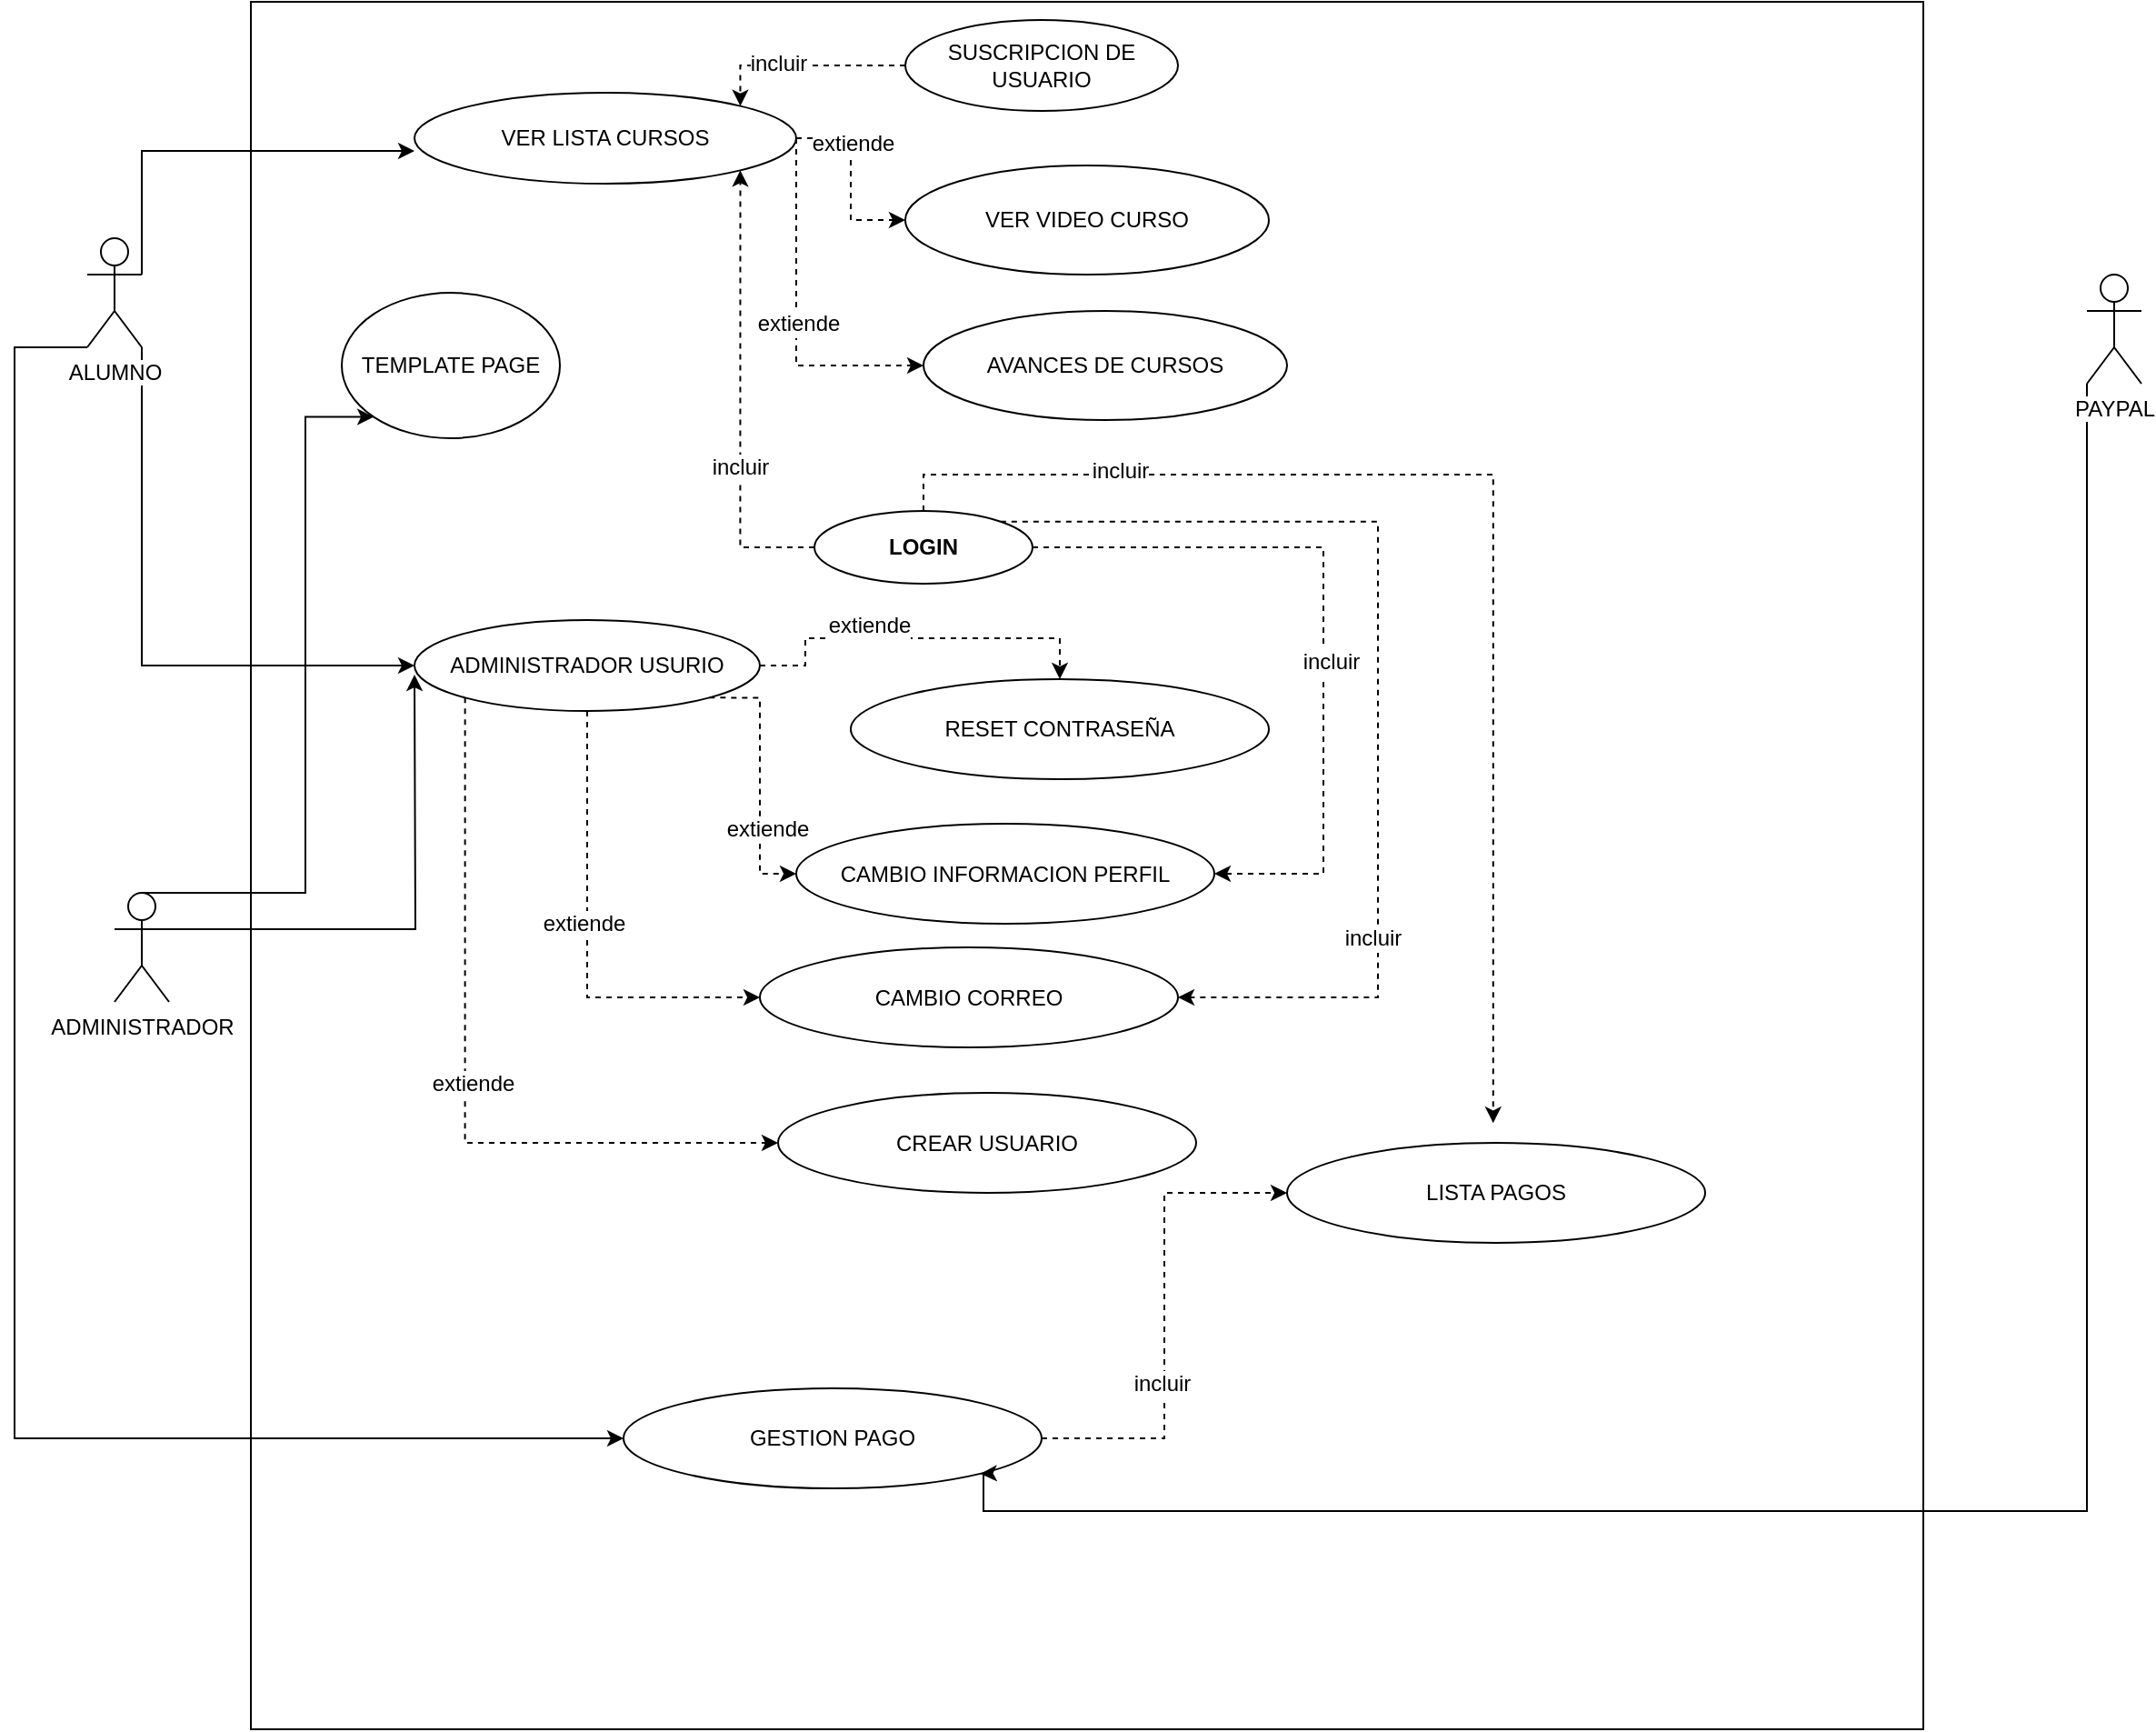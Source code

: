 <mxfile version="10.6.6" type="device"><diagram id="6BA8q4uLHScIbZXlFSX_" name="Page-1"><mxGraphModel dx="1400" dy="842" grid="1" gridSize="10" guides="1" tooltips="1" connect="1" arrows="1" fold="1" page="1" pageScale="1" pageWidth="850" pageHeight="1100" math="0" shadow="0"><root><mxCell id="0"/><mxCell id="1" parent="0"/><mxCell id="Qhv_NarZQSr1z9rOMteI-36" style="edgeStyle=orthogonalEdgeStyle;rounded=0;orthogonalLoop=1;jettySize=auto;html=1;exitX=1;exitY=1;exitDx=0;exitDy=0;exitPerimeter=0;entryX=0;entryY=0.5;entryDx=0;entryDy=0;" edge="1" parent="1" source="Qhv_NarZQSr1z9rOMteI-1" target="Qhv_NarZQSr1z9rOMteI-22"><mxGeometry relative="1" as="geometry"/></mxCell><mxCell id="Qhv_NarZQSr1z9rOMteI-37" style="edgeStyle=orthogonalEdgeStyle;rounded=0;orthogonalLoop=1;jettySize=auto;html=1;exitX=1;exitY=0.333;exitDx=0;exitDy=0;exitPerimeter=0;entryX=0;entryY=0.64;entryDx=0;entryDy=0;entryPerimeter=0;" edge="1" parent="1" source="Qhv_NarZQSr1z9rOMteI-1" target="Qhv_NarZQSr1z9rOMteI-4"><mxGeometry relative="1" as="geometry"><Array as="points"><mxPoint x="100" y="152"/></Array></mxGeometry></mxCell><mxCell id="Qhv_NarZQSr1z9rOMteI-43" style="edgeStyle=orthogonalEdgeStyle;rounded=0;orthogonalLoop=1;jettySize=auto;html=1;exitX=0;exitY=1;exitDx=0;exitDy=0;exitPerimeter=0;entryX=0;entryY=0.5;entryDx=0;entryDy=0;" edge="1" parent="1" source="Qhv_NarZQSr1z9rOMteI-1" target="Qhv_NarZQSr1z9rOMteI-42"><mxGeometry relative="1" as="geometry"><Array as="points"><mxPoint x="30" y="260"/><mxPoint x="30" y="860"/></Array></mxGeometry></mxCell><mxCell id="Qhv_NarZQSr1z9rOMteI-1" value="ALUMNO" style="shape=umlActor;verticalLabelPosition=bottom;labelBackgroundColor=#ffffff;verticalAlign=top;html=1;outlineConnect=0;" vertex="1" parent="1"><mxGeometry x="70" y="200" width="30" height="60" as="geometry"/></mxCell><mxCell id="Qhv_NarZQSr1z9rOMteI-2" value="" style="rounded=0;whiteSpace=wrap;html=1;fillColor=none;" vertex="1" parent="1"><mxGeometry x="160" y="70" width="920" height="950" as="geometry"/></mxCell><mxCell id="Qhv_NarZQSr1z9rOMteI-8" style="edgeStyle=orthogonalEdgeStyle;rounded=0;orthogonalLoop=1;jettySize=auto;html=1;exitX=0;exitY=0.5;exitDx=0;exitDy=0;dashed=1;entryX=1;entryY=1;entryDx=0;entryDy=0;" edge="1" parent="1" source="Qhv_NarZQSr1z9rOMteI-3" target="Qhv_NarZQSr1z9rOMteI-4"><mxGeometry relative="1" as="geometry"><Array as="points"><mxPoint x="429" y="370"/></Array></mxGeometry></mxCell><mxCell id="Qhv_NarZQSr1z9rOMteI-9" value="incluir" style="text;html=1;resizable=0;points=[];align=center;verticalAlign=middle;labelBackgroundColor=#ffffff;" vertex="1" connectable="0" parent="Qhv_NarZQSr1z9rOMteI-8"><mxGeometry x="-0.313" relative="1" as="geometry"><mxPoint as="offset"/></mxGeometry></mxCell><mxCell id="Qhv_NarZQSr1z9rOMteI-32" style="edgeStyle=orthogonalEdgeStyle;rounded=0;orthogonalLoop=1;jettySize=auto;html=1;exitX=1;exitY=0.5;exitDx=0;exitDy=0;entryX=1;entryY=0.5;entryDx=0;entryDy=0;dashed=1;" edge="1" parent="1" source="Qhv_NarZQSr1z9rOMteI-3" target="Qhv_NarZQSr1z9rOMteI-24"><mxGeometry relative="1" as="geometry"><Array as="points"><mxPoint x="750" y="370"/><mxPoint x="750" y="550"/></Array></mxGeometry></mxCell><mxCell id="Qhv_NarZQSr1z9rOMteI-33" value="incluir" style="text;html=1;resizable=0;points=[];align=center;verticalAlign=middle;labelBackgroundColor=#ffffff;" vertex="1" connectable="0" parent="Qhv_NarZQSr1z9rOMteI-32"><mxGeometry x="-0.2" y="-63" relative="1" as="geometry"><mxPoint x="67" y="63" as="offset"/></mxGeometry></mxCell><mxCell id="Qhv_NarZQSr1z9rOMteI-34" style="edgeStyle=orthogonalEdgeStyle;rounded=0;orthogonalLoop=1;jettySize=auto;html=1;exitX=1;exitY=0;exitDx=0;exitDy=0;entryX=1;entryY=0.5;entryDx=0;entryDy=0;dashed=1;" edge="1" parent="1" source="Qhv_NarZQSr1z9rOMteI-3" target="Qhv_NarZQSr1z9rOMteI-25"><mxGeometry relative="1" as="geometry"><Array as="points"><mxPoint x="780" y="356"/><mxPoint x="780" y="618"/></Array></mxGeometry></mxCell><mxCell id="Qhv_NarZQSr1z9rOMteI-35" value="incluir" style="text;html=1;resizable=0;points=[];align=center;verticalAlign=middle;labelBackgroundColor=#ffffff;" vertex="1" connectable="0" parent="Qhv_NarZQSr1z9rOMteI-34"><mxGeometry x="0.507" y="-3" relative="1" as="geometry"><mxPoint as="offset"/></mxGeometry></mxCell><mxCell id="Qhv_NarZQSr1z9rOMteI-45" style="edgeStyle=orthogonalEdgeStyle;rounded=0;orthogonalLoop=1;jettySize=auto;html=1;exitX=0.5;exitY=0;exitDx=0;exitDy=0;dashed=1;entryX=0.493;entryY=-0.197;entryDx=0;entryDy=0;entryPerimeter=0;" edge="1" parent="1" source="Qhv_NarZQSr1z9rOMteI-3" target="Qhv_NarZQSr1z9rOMteI-51"><mxGeometry relative="1" as="geometry"><Array as="points"/></mxGeometry></mxCell><mxCell id="Qhv_NarZQSr1z9rOMteI-46" value="incluir" style="text;html=1;resizable=0;points=[];align=center;verticalAlign=middle;labelBackgroundColor=#ffffff;" vertex="1" connectable="0" parent="Qhv_NarZQSr1z9rOMteI-45"><mxGeometry x="-0.629" y="2" relative="1" as="geometry"><mxPoint as="offset"/></mxGeometry></mxCell><mxCell id="Qhv_NarZQSr1z9rOMteI-3" value="&lt;b&gt;LOGIN&lt;/b&gt;" style="ellipse;whiteSpace=wrap;html=1;fillColor=none;" vertex="1" parent="1"><mxGeometry x="470" y="350" width="120" height="40" as="geometry"/></mxCell><mxCell id="Qhv_NarZQSr1z9rOMteI-14" style="edgeStyle=orthogonalEdgeStyle;rounded=0;orthogonalLoop=1;jettySize=auto;html=1;exitX=1;exitY=0.5;exitDx=0;exitDy=0;entryX=0;entryY=0.5;entryDx=0;entryDy=0;dashed=1;" edge="1" parent="1" source="Qhv_NarZQSr1z9rOMteI-4" target="Qhv_NarZQSr1z9rOMteI-10"><mxGeometry relative="1" as="geometry"/></mxCell><mxCell id="Qhv_NarZQSr1z9rOMteI-15" value="extiende" style="text;html=1;resizable=0;points=[];align=center;verticalAlign=middle;labelBackgroundColor=#ffffff;" vertex="1" connectable="0" parent="Qhv_NarZQSr1z9rOMteI-14"><mxGeometry x="-0.429" y="-3" relative="1" as="geometry"><mxPoint x="4" y="3" as="offset"/></mxGeometry></mxCell><mxCell id="Qhv_NarZQSr1z9rOMteI-16" style="edgeStyle=orthogonalEdgeStyle;rounded=0;orthogonalLoop=1;jettySize=auto;html=1;exitX=1;exitY=0.5;exitDx=0;exitDy=0;entryX=0;entryY=0.5;entryDx=0;entryDy=0;dashed=1;" edge="1" parent="1" source="Qhv_NarZQSr1z9rOMteI-4" target="Qhv_NarZQSr1z9rOMteI-13"><mxGeometry relative="1" as="geometry"><Array as="points"><mxPoint x="460" y="270"/></Array></mxGeometry></mxCell><mxCell id="Qhv_NarZQSr1z9rOMteI-17" value="extiende" style="text;html=1;resizable=0;points=[];align=center;verticalAlign=middle;labelBackgroundColor=#ffffff;" vertex="1" connectable="0" parent="Qhv_NarZQSr1z9rOMteI-16"><mxGeometry x="0.046" y="1" relative="1" as="geometry"><mxPoint as="offset"/></mxGeometry></mxCell><mxCell id="Qhv_NarZQSr1z9rOMteI-4" value="VER LISTA CURSOS" style="ellipse;whiteSpace=wrap;html=1;fillColor=none;" vertex="1" parent="1"><mxGeometry x="250" y="120" width="210" height="50" as="geometry"/></mxCell><mxCell id="Qhv_NarZQSr1z9rOMteI-6" style="edgeStyle=orthogonalEdgeStyle;rounded=0;orthogonalLoop=1;jettySize=auto;html=1;exitX=0;exitY=0.5;exitDx=0;exitDy=0;entryX=1;entryY=0;entryDx=0;entryDy=0;dashed=1;" edge="1" parent="1" source="Qhv_NarZQSr1z9rOMteI-5" target="Qhv_NarZQSr1z9rOMteI-4"><mxGeometry relative="1" as="geometry"><Array as="points"><mxPoint x="429" y="105"/></Array></mxGeometry></mxCell><mxCell id="Qhv_NarZQSr1z9rOMteI-7" value="incluir" style="text;html=1;resizable=0;points=[];align=center;verticalAlign=middle;labelBackgroundColor=#ffffff;" vertex="1" connectable="0" parent="Qhv_NarZQSr1z9rOMteI-6"><mxGeometry x="0.239" y="-1" relative="1" as="geometry"><mxPoint as="offset"/></mxGeometry></mxCell><mxCell id="Qhv_NarZQSr1z9rOMteI-5" value="SUSCRIPCION DE USUARIO" style="ellipse;whiteSpace=wrap;html=1;fillColor=none;" vertex="1" parent="1"><mxGeometry x="520" y="80" width="150" height="50" as="geometry"/></mxCell><mxCell id="Qhv_NarZQSr1z9rOMteI-10" value="VER VIDEO CURSO" style="ellipse;whiteSpace=wrap;html=1;fillColor=none;" vertex="1" parent="1"><mxGeometry x="520" y="160" width="200" height="60" as="geometry"/></mxCell><mxCell id="Qhv_NarZQSr1z9rOMteI-13" value="AVANCES DE CURSOS" style="ellipse;whiteSpace=wrap;html=1;fillColor=none;" vertex="1" parent="1"><mxGeometry x="530" y="240" width="200" height="60" as="geometry"/></mxCell><mxCell id="Qhv_NarZQSr1z9rOMteI-26" style="edgeStyle=orthogonalEdgeStyle;rounded=0;orthogonalLoop=1;jettySize=auto;html=1;exitX=0.5;exitY=1;exitDx=0;exitDy=0;entryX=0;entryY=0.5;entryDx=0;entryDy=0;dashed=1;" edge="1" parent="1" source="Qhv_NarZQSr1z9rOMteI-22" target="Qhv_NarZQSr1z9rOMteI-25"><mxGeometry relative="1" as="geometry"/></mxCell><mxCell id="Qhv_NarZQSr1z9rOMteI-27" value="extiende" style="text;html=1;resizable=0;points=[];align=center;verticalAlign=middle;labelBackgroundColor=#ffffff;" vertex="1" connectable="0" parent="Qhv_NarZQSr1z9rOMteI-26"><mxGeometry x="-0.075" y="-2" relative="1" as="geometry"><mxPoint as="offset"/></mxGeometry></mxCell><mxCell id="Qhv_NarZQSr1z9rOMteI-28" style="edgeStyle=orthogonalEdgeStyle;rounded=0;orthogonalLoop=1;jettySize=auto;html=1;exitX=1;exitY=1;exitDx=0;exitDy=0;entryX=0;entryY=0.5;entryDx=0;entryDy=0;dashed=1;" edge="1" parent="1" source="Qhv_NarZQSr1z9rOMteI-22" target="Qhv_NarZQSr1z9rOMteI-24"><mxGeometry relative="1" as="geometry"><Array as="points"><mxPoint x="440" y="453"/><mxPoint x="440" y="550"/></Array></mxGeometry></mxCell><mxCell id="Qhv_NarZQSr1z9rOMteI-29" value="extiende" style="text;html=1;resizable=0;points=[];align=center;verticalAlign=middle;labelBackgroundColor=#ffffff;" vertex="1" connectable="0" parent="Qhv_NarZQSr1z9rOMteI-28"><mxGeometry x="0.379" y="4" relative="1" as="geometry"><mxPoint as="offset"/></mxGeometry></mxCell><mxCell id="Qhv_NarZQSr1z9rOMteI-30" style="edgeStyle=orthogonalEdgeStyle;rounded=0;orthogonalLoop=1;jettySize=auto;html=1;exitX=1;exitY=0.5;exitDx=0;exitDy=0;entryX=0.5;entryY=0;entryDx=0;entryDy=0;dashed=1;" edge="1" parent="1" source="Qhv_NarZQSr1z9rOMteI-22" target="Qhv_NarZQSr1z9rOMteI-23"><mxGeometry relative="1" as="geometry"><Array as="points"><mxPoint x="465" y="435"/><mxPoint x="465" y="420"/><mxPoint x="605" y="420"/></Array></mxGeometry></mxCell><mxCell id="Qhv_NarZQSr1z9rOMteI-31" value="extiende" style="text;html=1;resizable=0;points=[];align=center;verticalAlign=middle;labelBackgroundColor=#ffffff;" vertex="1" connectable="0" parent="Qhv_NarZQSr1z9rOMteI-30"><mxGeometry x="-0.261" y="7" relative="1" as="geometry"><mxPoint as="offset"/></mxGeometry></mxCell><mxCell id="Qhv_NarZQSr1z9rOMteI-40" style="edgeStyle=orthogonalEdgeStyle;rounded=0;orthogonalLoop=1;jettySize=auto;html=1;exitX=0;exitY=1;exitDx=0;exitDy=0;entryX=0;entryY=0.5;entryDx=0;entryDy=0;dashed=1;" edge="1" parent="1" source="Qhv_NarZQSr1z9rOMteI-22" target="Qhv_NarZQSr1z9rOMteI-39"><mxGeometry relative="1" as="geometry"><Array as="points"><mxPoint x="278" y="698"/></Array></mxGeometry></mxCell><mxCell id="Qhv_NarZQSr1z9rOMteI-41" value="extiende" style="text;html=1;resizable=0;points=[];align=center;verticalAlign=middle;labelBackgroundColor=#ffffff;" vertex="1" connectable="0" parent="Qhv_NarZQSr1z9rOMteI-40"><mxGeometry x="0.017" y="4" relative="1" as="geometry"><mxPoint as="offset"/></mxGeometry></mxCell><mxCell id="Qhv_NarZQSr1z9rOMteI-22" value="ADMINISTRADOR USURIO" style="ellipse;whiteSpace=wrap;html=1;fillColor=none;" vertex="1" parent="1"><mxGeometry x="250" y="410" width="190" height="50" as="geometry"/></mxCell><mxCell id="Qhv_NarZQSr1z9rOMteI-23" value="RESET CONTRASEÑA" style="ellipse;whiteSpace=wrap;html=1;fillColor=none;" vertex="1" parent="1"><mxGeometry x="490" y="442.5" width="230" height="55" as="geometry"/></mxCell><mxCell id="Qhv_NarZQSr1z9rOMteI-24" value="CAMBIO INFORMACION PERFIL" style="ellipse;whiteSpace=wrap;html=1;fillColor=none;" vertex="1" parent="1"><mxGeometry x="460" y="522" width="230" height="55" as="geometry"/></mxCell><mxCell id="Qhv_NarZQSr1z9rOMteI-25" value="CAMBIO CORREO" style="ellipse;whiteSpace=wrap;html=1;fillColor=none;" vertex="1" parent="1"><mxGeometry x="440" y="590" width="230" height="55" as="geometry"/></mxCell><mxCell id="Qhv_NarZQSr1z9rOMteI-39" value="CREAR USUARIO" style="ellipse;whiteSpace=wrap;html=1;fillColor=none;" vertex="1" parent="1"><mxGeometry x="450" y="670" width="230" height="55" as="geometry"/></mxCell><mxCell id="Qhv_NarZQSr1z9rOMteI-63" style="edgeStyle=orthogonalEdgeStyle;rounded=0;orthogonalLoop=1;jettySize=auto;html=1;exitX=1;exitY=0.5;exitDx=0;exitDy=0;entryX=0;entryY=0.5;entryDx=0;entryDy=0;dashed=1;" edge="1" parent="1" source="Qhv_NarZQSr1z9rOMteI-42" target="Qhv_NarZQSr1z9rOMteI-51"><mxGeometry relative="1" as="geometry"/></mxCell><mxCell id="Qhv_NarZQSr1z9rOMteI-64" value="incluir" style="text;html=1;resizable=0;points=[];align=center;verticalAlign=middle;labelBackgroundColor=#ffffff;" vertex="1" connectable="0" parent="Qhv_NarZQSr1z9rOMteI-63"><mxGeometry x="-0.279" y="2" relative="1" as="geometry"><mxPoint as="offset"/></mxGeometry></mxCell><mxCell id="Qhv_NarZQSr1z9rOMteI-42" value="GESTION PAGO" style="ellipse;whiteSpace=wrap;html=1;fillColor=none;" vertex="1" parent="1"><mxGeometry x="365" y="832.5" width="230" height="55" as="geometry"/></mxCell><mxCell id="Qhv_NarZQSr1z9rOMteI-51" value="LISTA PAGOS" style="ellipse;whiteSpace=wrap;html=1;fillColor=none;" vertex="1" parent="1"><mxGeometry x="730" y="697.5" width="230" height="55" as="geometry"/></mxCell><mxCell id="Qhv_NarZQSr1z9rOMteI-58" style="edgeStyle=orthogonalEdgeStyle;rounded=0;orthogonalLoop=1;jettySize=auto;html=1;exitX=0;exitY=1;exitDx=0;exitDy=0;exitPerimeter=0;entryX=1;entryY=1;entryDx=0;entryDy=0;" edge="1" parent="1" source="Qhv_NarZQSr1z9rOMteI-57" target="Qhv_NarZQSr1z9rOMteI-42"><mxGeometry relative="1" as="geometry"><Array as="points"><mxPoint x="1170" y="900"/><mxPoint x="563" y="900"/></Array></mxGeometry></mxCell><mxCell id="Qhv_NarZQSr1z9rOMteI-57" value="PAYPAL" style="shape=umlActor;verticalLabelPosition=bottom;labelBackgroundColor=#ffffff;verticalAlign=top;html=1;outlineConnect=0;fillColor=none;" vertex="1" parent="1"><mxGeometry x="1170" y="220" width="30" height="60" as="geometry"/></mxCell><mxCell id="Qhv_NarZQSr1z9rOMteI-68" style="edgeStyle=orthogonalEdgeStyle;rounded=0;orthogonalLoop=1;jettySize=auto;html=1;exitX=1;exitY=0.333;exitDx=0;exitDy=0;exitPerimeter=0;" edge="1" parent="1" source="Qhv_NarZQSr1z9rOMteI-67"><mxGeometry relative="1" as="geometry"><mxPoint x="250" y="440" as="targetPoint"/></mxGeometry></mxCell><mxCell id="Qhv_NarZQSr1z9rOMteI-72" style="edgeStyle=orthogonalEdgeStyle;rounded=0;orthogonalLoop=1;jettySize=auto;html=1;exitX=0.5;exitY=0;exitDx=0;exitDy=0;exitPerimeter=0;entryX=0;entryY=1;entryDx=0;entryDy=0;" edge="1" parent="1" source="Qhv_NarZQSr1z9rOMteI-67" target="Qhv_NarZQSr1z9rOMteI-70"><mxGeometry relative="1" as="geometry"><Array as="points"><mxPoint x="190" y="560"/><mxPoint x="190" y="298"/></Array></mxGeometry></mxCell><mxCell id="Qhv_NarZQSr1z9rOMteI-67" value="ADMINISTRADOR" style="shape=umlActor;verticalLabelPosition=bottom;labelBackgroundColor=#ffffff;verticalAlign=top;html=1;outlineConnect=0;fillColor=none;" vertex="1" parent="1"><mxGeometry x="85" y="560" width="30" height="60" as="geometry"/></mxCell><mxCell id="Qhv_NarZQSr1z9rOMteI-70" value="TEMPLATE PAGE" style="ellipse;whiteSpace=wrap;html=1;fillColor=none;" vertex="1" parent="1"><mxGeometry x="210" y="230" width="120" height="80" as="geometry"/></mxCell></root></mxGraphModel></diagram></mxfile>